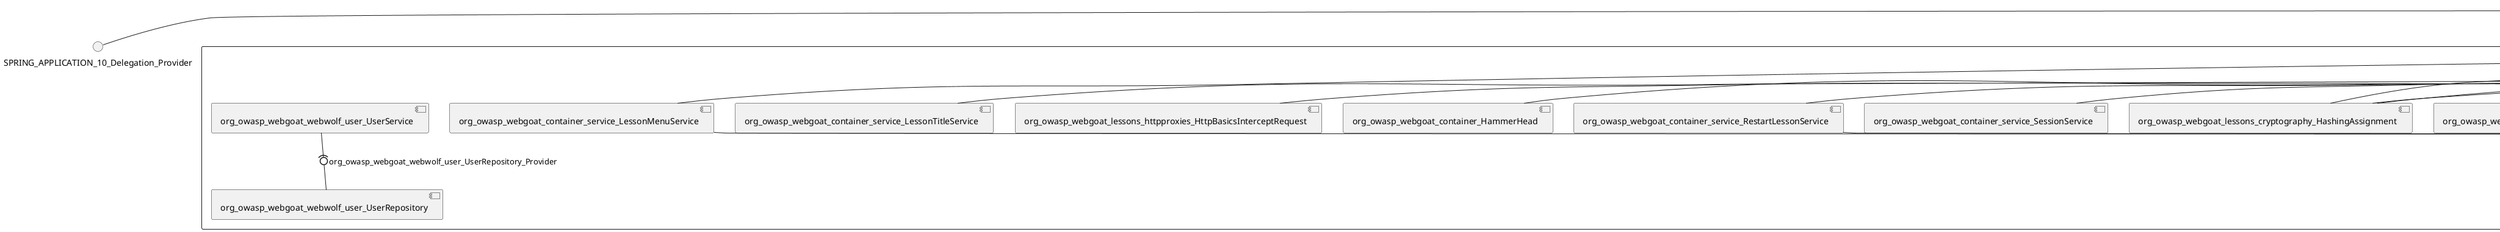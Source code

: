 @startuml
skinparam fixCircleLabelOverlapping true
skinparam componentStyle uml2
() SPRING_APPLICATION_10_Delegation_Provider
() SPRING_APPLICATION_11_Delegation_Provider
() SPRING_APPLICATION_12_Delegation_Provider
() SPRING_APPLICATION_13_Delegation_Provider
() SPRING_APPLICATION_14_Delegation_Provider
() SPRING_APPLICATION_15_Delegation_Provider
() SPRING_APPLICATION_16_Delegation_Provider
() SPRING_APPLICATION_2_Delegation_Provider
() SPRING_APPLICATION_3_Delegation_Provider
() SPRING_APPLICATION_4_Delegation_Provider
() SPRING_APPLICATION_5_Delegation_Provider
() SPRING_APPLICATION_6_Delegation_Provider
() SPRING_APPLICATION_7_Delegation_Provider
() SPRING_APPLICATION_8_Delegation_Provider
() SPRING_APPLICATION_9_Delegation_Provider
() SPRING_APPLICATION_BypassRestrictions_FieldRestrictions_POST_Delegation_Provider
() SPRING_APPLICATION_BypassRestrictions_frontendValidation_POST_Delegation_Provider
() SPRING_APPLICATION_ChromeDevTools_dummy_POST_Delegation_Provider
() SPRING_APPLICATION_ChromeDevTools_network_POST_Delegation_Provider
() SPRING_APPLICATION_CrossSiteScriptingStored_stored_xss_POST_Delegation_Provider
() SPRING_APPLICATION_CrossSiteScriptingStored_stored_xss_follow_up_POST_Delegation_Provider
() SPRING_APPLICATION_CrossSiteScripting_attack1_POST_Delegation_Provider
() SPRING_APPLICATION_CrossSiteScripting_attack3_POST_Delegation_Provider
() SPRING_APPLICATION_CrossSiteScripting_attack4_POST_Delegation_Provider
() SPRING_APPLICATION_CrossSiteScripting_attack5a_GET_Delegation_Provider
() SPRING_APPLICATION_CrossSiteScripting_attack6a_POST_Delegation_Provider
() SPRING_APPLICATION_CrossSiteScripting_dom_follow_up_POST_Delegation_Provider
() SPRING_APPLICATION_CrossSiteScripting_phone_home_xss_POST_Delegation_Provider
() SPRING_APPLICATION_CrossSiteScripting_quiz_GET_POST_Delegation_Provider
() SPRING_APPLICATION_Delegation_Provider
() SPRING_APPLICATION_GET_10_Delegation_Provider
() SPRING_APPLICATION_GET_11_Delegation_Provider
() SPRING_APPLICATION_GET_2_Delegation_Provider
() SPRING_APPLICATION_GET_3_Delegation_Provider
() SPRING_APPLICATION_GET_4_Delegation_Provider
() SPRING_APPLICATION_GET_5_Delegation_Provider
() SPRING_APPLICATION_GET_6_Delegation_Provider
() SPRING_APPLICATION_GET_7_Delegation_Provider
() SPRING_APPLICATION_GET_8_Delegation_Provider
() SPRING_APPLICATION_GET_9_Delegation_Provider
() SPRING_APPLICATION_GET_Delegation_Provider
() SPRING_APPLICATION_HtmlTampering_task_POST_Delegation_Provider
() SPRING_APPLICATION_HttpBasics_attack1_POST_Delegation_Provider
() SPRING_APPLICATION_HttpBasics_attack2_POST_Delegation_Provider
() SPRING_APPLICATION_IDOR_diff_attributes_POST_Delegation_Provider
() SPRING_APPLICATION_IDOR_login_POST_Delegation_Provider
() SPRING_APPLICATION_IDOR_profile_alt_path_POST_Delegation_Provider
() SPRING_APPLICATION_InsecureDeserialization_task_POST_Delegation_Provider
() SPRING_APPLICATION_InsecureLogin_Delegation_Provider
() SPRING_APPLICATION_JWT_decode_POST_Delegation_Provider
() SPRING_APPLICATION_JWT_jku_Delegation_Provider
() SPRING_APPLICATION_JWT_kid_Delegation_Provider
() SPRING_APPLICATION_JWT_quiz_GET_POST_Delegation_Provider
() SPRING_APPLICATION_JWT_refresh_Delegation_Provider
() SPRING_APPLICATION_JWT_secret_POST_Delegation_Provider
() SPRING_APPLICATION_JWT_votings_Delegation_Provider
() SPRING_APPLICATION_LogSpoofing_log_bleeding_POST_Delegation_Provider
() SPRING_APPLICATION_LogSpoofing_log_spoofing_POST_Delegation_Provider
() SPRING_APPLICATION_POST_10_Delegation_Provider
() SPRING_APPLICATION_POST_11_Delegation_Provider
() SPRING_APPLICATION_POST_12_Delegation_Provider
() SPRING_APPLICATION_POST_13_Delegation_Provider
() SPRING_APPLICATION_POST_14_Delegation_Provider
() SPRING_APPLICATION_POST_15_Delegation_Provider
() SPRING_APPLICATION_POST_16_Delegation_Provider
() SPRING_APPLICATION_POST_17_Delegation_Provider
() SPRING_APPLICATION_POST_18_Delegation_Provider
() SPRING_APPLICATION_POST_2_Delegation_Provider
() SPRING_APPLICATION_POST_3_Delegation_Provider
() SPRING_APPLICATION_POST_4_Delegation_Provider
() SPRING_APPLICATION_POST_5_Delegation_Provider
() SPRING_APPLICATION_POST_6_Delegation_Provider
() SPRING_APPLICATION_POST_7_Delegation_Provider
() SPRING_APPLICATION_POST_8_Delegation_Provider
() SPRING_APPLICATION_POST_9_Delegation_Provider
() SPRING_APPLICATION_POST_Delegation_Provider
() SPRING_APPLICATION_PUT_Delegation_Provider
() SPRING_APPLICATION_PasswordReset_ForgotPassword_create_password_reset_link_POST_Delegation_Provider
() SPRING_APPLICATION_PasswordReset_SecurityQuestions_POST_Delegation_Provider
() SPRING_APPLICATION_PasswordReset_reset_Delegation_Provider
() SPRING_APPLICATION_PasswordReset_simple_mail_reset_POST_Delegation_Provider
() SPRING_APPLICATION_PathTraversal_profile_picture_GET_Delegation_Provider
() SPRING_APPLICATION_PathTraversal_profile_picture_fix_GET_Delegation_Provider
() SPRING_APPLICATION_PathTraversal_profile_upload_POST_Delegation_Provider
() SPRING_APPLICATION_PathTraversal_profile_upload_fix_POST_Delegation_Provider
() SPRING_APPLICATION_PathTraversal_profile_upload_remove_user_input_POST_Delegation_Provider
() SPRING_APPLICATION_PathTraversal_random_POST_Delegation_Provider
() SPRING_APPLICATION_PathTraversal_random_picture_GET_Delegation_Provider
() SPRING_APPLICATION_PathTraversal_zip_slip_Delegation_Provider
() SPRING_APPLICATION_SSRF_task1_POST_Delegation_Provider
() SPRING_APPLICATION_SSRF_task2_POST_Delegation_Provider
() SPRING_APPLICATION_SecurePasswords_assignment_POST_Delegation_Provider
() SPRING_APPLICATION_SqlInjectionAdvanced_attack6a_POST_Delegation_Provider
() SPRING_APPLICATION_SqlInjectionAdvanced_attack6b_POST_Delegation_Provider
() SPRING_APPLICATION_SqlInjectionAdvanced_challenge_Login_POST_Delegation_Provider
() SPRING_APPLICATION_SqlInjectionAdvanced_challenge_PUT_Delegation_Provider
() SPRING_APPLICATION_SqlInjectionAdvanced_quiz_GET_POST_Delegation_Provider
() SPRING_APPLICATION_SqlInjectionMitigations_attack10a_POST_Delegation_Provider
() SPRING_APPLICATION_SqlInjectionMitigations_attack10b_POST_Delegation_Provider
() SPRING_APPLICATION_SqlInjectionMitigations_attack12a_POST_Delegation_Provider
() SPRING_APPLICATION_SqlInjectionMitigations_servers_GET_Delegation_Provider
() SPRING_APPLICATION_SqlInjection_assignment5a_POST_Delegation_Provider
() SPRING_APPLICATION_SqlInjection_assignment5b_POST_Delegation_Provider
() SPRING_APPLICATION_SqlInjection_attack10_POST_Delegation_Provider
() SPRING_APPLICATION_SqlInjection_attack2_POST_Delegation_Provider
() SPRING_APPLICATION_SqlInjection_attack3_POST_Delegation_Provider
() SPRING_APPLICATION_SqlInjection_attack4_POST_Delegation_Provider
() SPRING_APPLICATION_SqlInjection_attack5_POST_Delegation_Provider
() SPRING_APPLICATION_SqlInjection_attack8_POST_Delegation_Provider
() SPRING_APPLICATION_SqlInjection_attack9_POST_Delegation_Provider
() SPRING_APPLICATION_SqlOnlyInputValidationOnKeywords_attack_POST_Delegation_Provider
() SPRING_APPLICATION_SqlOnlyInputValidation_attack_POST_Delegation_Provider
() SPRING_APPLICATION_VulnerableComponents_attack1_POST_Delegation_Provider
() SPRING_APPLICATION_WebWolf_GET_Delegation_Provider
() SPRING_APPLICATION_WebWolf_landing_Delegation_Provider
() SPRING_APPLICATION_WebWolf_mail_Delegation_Provider
() SPRING_APPLICATION_challenge_1_POST_Delegation_Provider
() SPRING_APPLICATION_challenge_5_POST_Delegation_Provider
() SPRING_APPLICATION_challenge_7_Delegation_Provider
() SPRING_APPLICATION_challenge_8_Delegation_Provider
() SPRING_APPLICATION_challenge_logo_Delegation_Provider
() SPRING_APPLICATION_cia_quiz_GET_POST_Delegation_Provider
() SPRING_APPLICATION_clientSideFiltering_attack1_POST_Delegation_Provider
() SPRING_APPLICATION_clientSideFiltering_challenge_store_coupons_GET_Delegation_Provider
() SPRING_APPLICATION_clientSideFiltering_getItForFree_POST_Delegation_Provider
() SPRING_APPLICATION_clientSideFiltering_salaries_GET_Delegation_Provider
() SPRING_APPLICATION_crypto_encoding_basic_auth_POST_Delegation_Provider
() SPRING_APPLICATION_crypto_encoding_xor_POST_Delegation_Provider
() SPRING_APPLICATION_crypto_hashing_POST_Delegation_Provider
() SPRING_APPLICATION_crypto_secure_defaults_POST_Delegation_Provider
() SPRING_APPLICATION_crypto_signing_verify_POST_Delegation_Provider
() SPRING_APPLICATION_csrf_feedback_message_POST_Delegation_Provider
() SPRING_APPLICATION_csrf_review_POST_Delegation_Provider
() SPRING_APPLICATION_files_GET_Delegation_Provider
() SPRING_APPLICATION_fileupload_POST_Delegation_Provider
() SPRING_APPLICATION_jwt_Delegation_Provider
() SPRING_APPLICATION_landing_Delegation_Provider
() SPRING_APPLICATION_lesson_template_Delegation_Provider
() SPRING_APPLICATION_login_oauth_mvc_GET_Delegation_Provider
() SPRING_APPLICATION_mail_DELETE_GET_POST_Delegation_Provider
() SPRING_APPLICATION_register_mvc_POST_Delegation_Provider
() SPRING_APPLICATION_registration_GET_Delegation_Provider
() SPRING_APPLICATION_requests_GET_Delegation_Provider
() SPRING_APPLICATION_scoreboard_data_GET_Delegation_Provider
() SPRING_APPLICATION_server_directory_GET_Delegation_Provider
() SPRING_APPLICATION_service_debug_labels_mvc_Delegation_Provider
() SPRING_APPLICATION_service_lessonoverview_mvc_Delegation_Provider
() SPRING_APPLICATION_xxe_comments_GET_Delegation_Provider
rectangle System {
[org_owasp_webgoat_container_HammerHead] [[webgoat-webgoat.repository#_OyyCzlR-Ee-Zp5F8x6nBUA]]
[org_owasp_webgoat_container_WebWolfRedirect] [[webgoat-webgoat.repository#_OyyCzlR-Ee-Zp5F8x6nBUA]]
[org_owasp_webgoat_container_controller_StartLesson] [[webgoat-webgoat.repository#_OyyCzlR-Ee-Zp5F8x6nBUA]]
[org_owasp_webgoat_container_controller_Welcome] [[webgoat-webgoat.repository#_OyyCzlR-Ee-Zp5F8x6nBUA]]
[org_owasp_webgoat_container_i18n_PluginMessages_Provider] [[webgoat-webgoat.repository#_OyyCzlR-Ee-Zp5F8x6nBUA]]
[org_owasp_webgoat_container_report_ReportCardController] [[webgoat-webgoat.repository#_OyyCzlR-Ee-Zp5F8x6nBUA]]
[org_owasp_webgoat_container_service_EnvironmentService] [[webgoat-webgoat.repository#_OyyCzlR-Ee-Zp5F8x6nBUA]]
[org_owasp_webgoat_container_service_HintService] [[webgoat-webgoat.repository#_OyyCzlR-Ee-Zp5F8x6nBUA]]
[org_owasp_webgoat_container_service_LabelDebugService] [[webgoat-webgoat.repository#_OyyCzlR-Ee-Zp5F8x6nBUA]]
[org_owasp_webgoat_container_service_LabelService] [[webgoat-webgoat.repository#_OyyCzlR-Ee-Zp5F8x6nBUA]]
[org_owasp_webgoat_container_service_LessonInfoService] [[webgoat-webgoat.repository#_OyyCzlR-Ee-Zp5F8x6nBUA]]
[org_owasp_webgoat_container_service_LessonMenuService] [[webgoat-webgoat.repository#_OyyCzlR-Ee-Zp5F8x6nBUA]]
[org_owasp_webgoat_container_service_LessonProgressService] [[webgoat-webgoat.repository#_OyyCzlR-Ee-Zp5F8x6nBUA]]
[org_owasp_webgoat_container_service_LessonTitleService] [[webgoat-webgoat.repository#_OyyCzlR-Ee-Zp5F8x6nBUA]]
[org_owasp_webgoat_container_service_RestartLessonService] [[webgoat-webgoat.repository#_OyyCzlR-Ee-Zp5F8x6nBUA]]
[org_owasp_webgoat_container_service_SessionService] [[webgoat-webgoat.repository#_OyyCzlR-Ee-Zp5F8x6nBUA]]
[org_owasp_webgoat_container_session_UserSessionData_Provider] [[webgoat-webgoat.repository#_OyyCzlR-Ee-Zp5F8x6nBUA]]
[org_owasp_webgoat_container_session_WebSession_Provider] [[webgoat-webgoat.repository#_OyyCzlR-Ee-Zp5F8x6nBUA]]
[org_owasp_webgoat_container_users_RegistrationController] [[webgoat-webgoat.repository#_OyyCzlR-Ee-Zp5F8x6nBUA]]
[org_owasp_webgoat_container_users_Scoreboard] [[webgoat-webgoat.repository#_OyyCzlR-Ee-Zp5F8x6nBUA]]
[org_owasp_webgoat_container_users_UserProgressRepository] [[webgoat-webgoat.repository#_OyyCzlR-Ee-Zp5F8x6nBUA]]
[org_owasp_webgoat_container_users_UserRepository] [[webgoat-webgoat.repository#_OyyCzlR-Ee-Zp5F8x6nBUA]]
[org_owasp_webgoat_container_users_UserService] [[webgoat-webgoat.repository#_OyyCzlR-Ee-Zp5F8x6nBUA]]
[org_owasp_webgoat_lessons_authbypass_VerifyAccount] [[webgoat-webgoat.repository#_OyyCzlR-Ee-Zp5F8x6nBUA]]
[org_owasp_webgoat_lessons_bypassrestrictions_BypassRestrictionsFieldRestrictions] [[webgoat-webgoat.repository#_OyyCzlR-Ee-Zp5F8x6nBUA]]
[org_owasp_webgoat_lessons_bypassrestrictions_BypassRestrictionsFrontendValidation] [[webgoat-webgoat.repository#_OyyCzlR-Ee-Zp5F8x6nBUA]]
[org_owasp_webgoat_lessons_challenges_FlagController] [[webgoat-webgoat.repository#_OyyCzlR-Ee-Zp5F8x6nBUA]]
[org_owasp_webgoat_lessons_challenges_challenge1_Assignment1] [[webgoat-webgoat.repository#_OyyCzlR-Ee-Zp5F8x6nBUA]]
[org_owasp_webgoat_lessons_challenges_challenge1_ImageServlet] [[webgoat-webgoat.repository#_OyyCzlR-Ee-Zp5F8x6nBUA]]
[org_owasp_webgoat_lessons_challenges_challenge5_Assignment5] [[webgoat-webgoat.repository#_OyyCzlR-Ee-Zp5F8x6nBUA]]
[org_owasp_webgoat_lessons_challenges_challenge7_Assignment7] [[webgoat-webgoat.repository#_OyyCzlR-Ee-Zp5F8x6nBUA]]
[org_owasp_webgoat_lessons_challenges_challenge8_Assignment8] [[webgoat-webgoat.repository#_OyyCzlR-Ee-Zp5F8x6nBUA]]
[org_owasp_webgoat_lessons_chromedevtools_NetworkDummy] [[webgoat-webgoat.repository#_OyyCzlR-Ee-Zp5F8x6nBUA]]
[org_owasp_webgoat_lessons_chromedevtools_NetworkLesson] [[webgoat-webgoat.repository#_OyyCzlR-Ee-Zp5F8x6nBUA]]
[org_owasp_webgoat_lessons_cia_CIAQuiz] [[webgoat-webgoat.repository#_OyyCzlR-Ee-Zp5F8x6nBUA]]
[org_owasp_webgoat_lessons_clientsidefiltering_ClientSideFilteringAssignment] [[webgoat-webgoat.repository#_OyyCzlR-Ee-Zp5F8x6nBUA]]
[org_owasp_webgoat_lessons_clientsidefiltering_ClientSideFilteringFreeAssignment] [[webgoat-webgoat.repository#_OyyCzlR-Ee-Zp5F8x6nBUA]]
[org_owasp_webgoat_lessons_clientsidefiltering_Salaries] [[webgoat-webgoat.repository#_OyyCzlR-Ee-Zp5F8x6nBUA]]
[org_owasp_webgoat_lessons_clientsidefiltering_ShopEndpoint] [[webgoat-webgoat.repository#_OyyCzlR-Ee-Zp5F8x6nBUA]]
[org_owasp_webgoat_lessons_cryptography_EncodingAssignment] [[webgoat-webgoat.repository#_OyyCzlR-Ee-Zp5F8x6nBUA]]
[org_owasp_webgoat_lessons_cryptography_HashingAssignment] [[webgoat-webgoat.repository#_OyyCzlR-Ee-Zp5F8x6nBUA]]
[org_owasp_webgoat_lessons_cryptography_SecureDefaultsAssignment] [[webgoat-webgoat.repository#_OyyCzlR-Ee-Zp5F8x6nBUA]]
[org_owasp_webgoat_lessons_cryptography_SigningAssignment] [[webgoat-webgoat.repository#_OyyCzlR-Ee-Zp5F8x6nBUA]]
[org_owasp_webgoat_lessons_cryptography_XOREncodingAssignment] [[webgoat-webgoat.repository#_OyyCzlR-Ee-Zp5F8x6nBUA]]
[org_owasp_webgoat_lessons_csrf_CSRFConfirmFlag1] [[webgoat-webgoat.repository#_OyyCzlR-Ee-Zp5F8x6nBUA]]
[org_owasp_webgoat_lessons_csrf_CSRFFeedback] [[webgoat-webgoat.repository#_OyyCzlR-Ee-Zp5F8x6nBUA]]
[org_owasp_webgoat_lessons_csrf_CSRFGetFlag] [[webgoat-webgoat.repository#_OyyCzlR-Ee-Zp5F8x6nBUA]]
[org_owasp_webgoat_lessons_csrf_CSRFLogin] [[webgoat-webgoat.repository#_OyyCzlR-Ee-Zp5F8x6nBUA]]
[org_owasp_webgoat_lessons_csrf_ForgedReviews] [[webgoat-webgoat.repository#_OyyCzlR-Ee-Zp5F8x6nBUA]]
[org_owasp_webgoat_lessons_csrf_ObjectMapper_Provider] [[webgoat-webgoat.repository#_OyyCzlR-Ee-Zp5F8x6nBUA]]
[org_owasp_webgoat_lessons_deserialization_InsecureDeserializationTask] [[webgoat-webgoat.repository#_OyyCzlR-Ee-Zp5F8x6nBUA]]
[org_owasp_webgoat_lessons_hijacksession_HijackSessionAssignment] [[webgoat-webgoat.repository#_OyyCzlR-Ee-Zp5F8x6nBUA]]
[org_owasp_webgoat_lessons_hijacksession_cas_HijackSessionAuthenticationProvider] [[webgoat-webgoat.repository#_OyyCzlR-Ee-Zp5F8x6nBUA]]
[org_owasp_webgoat_lessons_htmltampering_HtmlTamperingTask] [[webgoat-webgoat.repository#_OyyCzlR-Ee-Zp5F8x6nBUA]]
[org_owasp_webgoat_lessons_httpbasics_HttpBasicsLesson] [[webgoat-webgoat.repository#_OyyCzlR-Ee-Zp5F8x6nBUA]]
[org_owasp_webgoat_lessons_httpbasics_HttpBasicsQuiz] [[webgoat-webgoat.repository#_OyyCzlR-Ee-Zp5F8x6nBUA]]
[org_owasp_webgoat_lessons_httpproxies_HttpBasicsInterceptRequest] [[webgoat-webgoat.repository#_OyyCzlR-Ee-Zp5F8x6nBUA]]
[org_owasp_webgoat_lessons_idor_IDORDiffAttributes] [[webgoat-webgoat.repository#_OyyCzlR-Ee-Zp5F8x6nBUA]]
[org_owasp_webgoat_lessons_idor_IDOREditOtherProfile] [[webgoat-webgoat.repository#_OyyCzlR-Ee-Zp5F8x6nBUA]]
[org_owasp_webgoat_lessons_idor_IDORLogin] [[webgoat-webgoat.repository#_OyyCzlR-Ee-Zp5F8x6nBUA]]
[org_owasp_webgoat_lessons_idor_IDORViewOtherProfile] [[webgoat-webgoat.repository#_OyyCzlR-Ee-Zp5F8x6nBUA]]
[org_owasp_webgoat_lessons_idor_IDORViewOwnProfile] [[webgoat-webgoat.repository#_OyyCzlR-Ee-Zp5F8x6nBUA]]
[org_owasp_webgoat_lessons_idor_IDORViewOwnProfileAltUrl] [[webgoat-webgoat.repository#_OyyCzlR-Ee-Zp5F8x6nBUA]]
[org_owasp_webgoat_lessons_insecurelogin_InsecureLoginTask] [[webgoat-webgoat.repository#_OyyCzlR-Ee-Zp5F8x6nBUA]]
[org_owasp_webgoat_lessons_jwt_JWTDecodeEndpoint] [[webgoat-webgoat.repository#_OyyCzlR-Ee-Zp5F8x6nBUA]]
[org_owasp_webgoat_lessons_jwt_JWTQuiz] [[webgoat-webgoat.repository#_OyyCzlR-Ee-Zp5F8x6nBUA]]
[org_owasp_webgoat_lessons_jwt_JWTRefreshEndpoint] [[webgoat-webgoat.repository#_OyyCzlR-Ee-Zp5F8x6nBUA]]
[org_owasp_webgoat_lessons_jwt_JWTSecretKeyEndpoint] [[webgoat-webgoat.repository#_OyyCzlR-Ee-Zp5F8x6nBUA]]
[org_owasp_webgoat_lessons_jwt_JWTVotesEndpoint] [[webgoat-webgoat.repository#_OyyCzlR-Ee-Zp5F8x6nBUA]]
[org_owasp_webgoat_lessons_jwt_claimmisuse_JWTHeaderJKUEndpoint] [[webgoat-webgoat.repository#_OyyCzlR-Ee-Zp5F8x6nBUA]]
[org_owasp_webgoat_lessons_jwt_claimmisuse_JWTHeaderKIDEndpoint] [[webgoat-webgoat.repository#_OyyCzlR-Ee-Zp5F8x6nBUA]]
[org_owasp_webgoat_lessons_lessontemplate_SampleAttack] [[webgoat-webgoat.repository#_OyyCzlR-Ee-Zp5F8x6nBUA]]
[org_owasp_webgoat_lessons_logging_LogBleedingTask] [[webgoat-webgoat.repository#_OyyCzlR-Ee-Zp5F8x6nBUA]]
[org_owasp_webgoat_lessons_logging_LogSpoofingTask] [[webgoat-webgoat.repository#_OyyCzlR-Ee-Zp5F8x6nBUA]]
[org_owasp_webgoat_lessons_missingac_MissingFunctionACHiddenMenus] [[webgoat-webgoat.repository#_OyyCzlR-Ee-Zp5F8x6nBUA]]
[org_owasp_webgoat_lessons_missingac_MissingFunctionACUsers] [[webgoat-webgoat.repository#_OyyCzlR-Ee-Zp5F8x6nBUA]]
[org_owasp_webgoat_lessons_missingac_MissingFunctionACYourHash] [[webgoat-webgoat.repository#_OyyCzlR-Ee-Zp5F8x6nBUA]]
[org_owasp_webgoat_lessons_missingac_MissingFunctionACYourHashAdmin] [[webgoat-webgoat.repository#_OyyCzlR-Ee-Zp5F8x6nBUA]]
[org_owasp_webgoat_lessons_passwordreset_QuestionsAssignment] [[webgoat-webgoat.repository#_OyyCzlR-Ee-Zp5F8x6nBUA]]
[org_owasp_webgoat_lessons_passwordreset_ResetLinkAssignment] [[webgoat-webgoat.repository#_OyyCzlR-Ee-Zp5F8x6nBUA]]
[org_owasp_webgoat_lessons_passwordreset_ResetLinkAssignmentForgotPassword] [[webgoat-webgoat.repository#_OyyCzlR-Ee-Zp5F8x6nBUA]]
[org_owasp_webgoat_lessons_passwordreset_SecurityQuestionAssignment] [[webgoat-webgoat.repository#_OyyCzlR-Ee-Zp5F8x6nBUA]]
[org_owasp_webgoat_lessons_passwordreset_SimpleMailAssignment] [[webgoat-webgoat.repository#_OyyCzlR-Ee-Zp5F8x6nBUA]]
[org_owasp_webgoat_lessons_passwordreset_TriedQuestions] [[webgoat-webgoat.repository#_OyyCzlR-Ee-Zp5F8x6nBUA]]
[org_owasp_webgoat_lessons_pathtraversal_ProfileUpload] [[webgoat-webgoat.repository#_OyyCzlR-Ee-Zp5F8x6nBUA]]
[org_owasp_webgoat_lessons_pathtraversal_ProfileUploadFix] [[webgoat-webgoat.repository#_OyyCzlR-Ee-Zp5F8x6nBUA]]
[org_owasp_webgoat_lessons_pathtraversal_ProfileUploadRemoveUserInput] [[webgoat-webgoat.repository#_OyyCzlR-Ee-Zp5F8x6nBUA]]
[org_owasp_webgoat_lessons_pathtraversal_ProfileUploadRetrieval] [[webgoat-webgoat.repository#_OyyCzlR-Ee-Zp5F8x6nBUA]]
[org_owasp_webgoat_lessons_pathtraversal_ProfileZipSlip] [[webgoat-webgoat.repository#_OyyCzlR-Ee-Zp5F8x6nBUA]]
[org_owasp_webgoat_lessons_securepasswords_SecurePasswordsAssignment] [[webgoat-webgoat.repository#_OyyCzlR-Ee-Zp5F8x6nBUA]]
[org_owasp_webgoat_lessons_spoofcookie_SpoofCookieAssignment] [[webgoat-webgoat.repository#_OyyCzlR-Ee-Zp5F8x6nBUA]]
[org_owasp_webgoat_lessons_sqlinjection_advanced_SqlInjectionChallenge] [[webgoat-webgoat.repository#_OyyCzlR-Ee-Zp5F8x6nBUA]]
[org_owasp_webgoat_lessons_sqlinjection_advanced_SqlInjectionChallengeLogin] [[webgoat-webgoat.repository#_OyyCzlR-Ee-Zp5F8x6nBUA]]
[org_owasp_webgoat_lessons_sqlinjection_advanced_SqlInjectionLesson6a] [[webgoat-webgoat.repository#_OyyCzlR-Ee-Zp5F8x6nBUA]]
[org_owasp_webgoat_lessons_sqlinjection_advanced_SqlInjectionLesson6b] [[webgoat-webgoat.repository#_OyyCzlR-Ee-Zp5F8x6nBUA]]
[org_owasp_webgoat_lessons_sqlinjection_advanced_SqlInjectionQuiz] [[webgoat-webgoat.repository#_OyyCzlR-Ee-Zp5F8x6nBUA]]
[org_owasp_webgoat_lessons_sqlinjection_introduction_SqlInjectionLesson10] [[webgoat-webgoat.repository#_OyyCzlR-Ee-Zp5F8x6nBUA]]
[org_owasp_webgoat_lessons_sqlinjection_introduction_SqlInjectionLesson2] [[webgoat-webgoat.repository#_OyyCzlR-Ee-Zp5F8x6nBUA]]
[org_owasp_webgoat_lessons_sqlinjection_introduction_SqlInjectionLesson3] [[webgoat-webgoat.repository#_OyyCzlR-Ee-Zp5F8x6nBUA]]
[org_owasp_webgoat_lessons_sqlinjection_introduction_SqlInjectionLesson4] [[webgoat-webgoat.repository#_OyyCzlR-Ee-Zp5F8x6nBUA]]
[org_owasp_webgoat_lessons_sqlinjection_introduction_SqlInjectionLesson5] [[webgoat-webgoat.repository#_OyyCzlR-Ee-Zp5F8x6nBUA]]
[org_owasp_webgoat_lessons_sqlinjection_introduction_SqlInjectionLesson5a] [[webgoat-webgoat.repository#_OyyCzlR-Ee-Zp5F8x6nBUA]]
[org_owasp_webgoat_lessons_sqlinjection_introduction_SqlInjectionLesson5b] [[webgoat-webgoat.repository#_OyyCzlR-Ee-Zp5F8x6nBUA]]
[org_owasp_webgoat_lessons_sqlinjection_introduction_SqlInjectionLesson8] [[webgoat-webgoat.repository#_OyyCzlR-Ee-Zp5F8x6nBUA]]
[org_owasp_webgoat_lessons_sqlinjection_introduction_SqlInjectionLesson9] [[webgoat-webgoat.repository#_OyyCzlR-Ee-Zp5F8x6nBUA]]
[org_owasp_webgoat_lessons_sqlinjection_mitigation_Servers] [[webgoat-webgoat.repository#_OyyCzlR-Ee-Zp5F8x6nBUA]]
[org_owasp_webgoat_lessons_sqlinjection_mitigation_SqlInjectionLesson10a] [[webgoat-webgoat.repository#_OyyCzlR-Ee-Zp5F8x6nBUA]]
[org_owasp_webgoat_lessons_sqlinjection_mitigation_SqlInjectionLesson10b] [[webgoat-webgoat.repository#_OyyCzlR-Ee-Zp5F8x6nBUA]]
[org_owasp_webgoat_lessons_sqlinjection_mitigation_SqlInjectionLesson13] [[webgoat-webgoat.repository#_OyyCzlR-Ee-Zp5F8x6nBUA]]
[org_owasp_webgoat_lessons_sqlinjection_mitigation_SqlOnlyInputValidation] [[webgoat-webgoat.repository#_OyyCzlR-Ee-Zp5F8x6nBUA]]
[org_owasp_webgoat_lessons_sqlinjection_mitigation_SqlOnlyInputValidationOnKeywords] [[webgoat-webgoat.repository#_OyyCzlR-Ee-Zp5F8x6nBUA]]
[org_owasp_webgoat_lessons_ssrf_SSRFTask1] [[webgoat-webgoat.repository#_OyyCzlR-Ee-Zp5F8x6nBUA]]
[org_owasp_webgoat_lessons_ssrf_SSRFTask2] [[webgoat-webgoat.repository#_OyyCzlR-Ee-Zp5F8x6nBUA]]
[org_owasp_webgoat_lessons_vulnerablecomponents_VulnerableComponentsLesson] [[webgoat-webgoat.repository#_OyyCzlR-Ee-Zp5F8x6nBUA]]
[org_owasp_webgoat_lessons_webwolfintroduction_LandingAssignment] [[webgoat-webgoat.repository#_OyyCzlR-Ee-Zp5F8x6nBUA]]
[org_owasp_webgoat_lessons_webwolfintroduction_MailAssignment] [[webgoat-webgoat.repository#_OyyCzlR-Ee-Zp5F8x6nBUA]]
[org_owasp_webgoat_lessons_xss_CrossSiteScriptingLesson1] [[webgoat-webgoat.repository#_OyyCzlR-Ee-Zp5F8x6nBUA]]
[org_owasp_webgoat_lessons_xss_CrossSiteScriptingLesson3] [[webgoat-webgoat.repository#_OyyCzlR-Ee-Zp5F8x6nBUA]]
[org_owasp_webgoat_lessons_xss_CrossSiteScriptingLesson4] [[webgoat-webgoat.repository#_OyyCzlR-Ee-Zp5F8x6nBUA]]
[org_owasp_webgoat_lessons_xss_CrossSiteScriptingLesson5a] [[webgoat-webgoat.repository#_OyyCzlR-Ee-Zp5F8x6nBUA]]
[org_owasp_webgoat_lessons_xss_CrossSiteScriptingLesson6a] [[webgoat-webgoat.repository#_OyyCzlR-Ee-Zp5F8x6nBUA]]
[org_owasp_webgoat_lessons_xss_CrossSiteScriptingQuiz] [[webgoat-webgoat.repository#_OyyCzlR-Ee-Zp5F8x6nBUA]]
[org_owasp_webgoat_lessons_xss_DOMCrossSiteScripting] [[webgoat-webgoat.repository#_OyyCzlR-Ee-Zp5F8x6nBUA]]
[org_owasp_webgoat_lessons_xss_DOMCrossSiteScriptingVerifier] [[webgoat-webgoat.repository#_OyyCzlR-Ee-Zp5F8x6nBUA]]
[org_owasp_webgoat_lessons_xss_stored_StoredCrossSiteScriptingVerifier] [[webgoat-webgoat.repository#_OyyCzlR-Ee-Zp5F8x6nBUA]]
[org_owasp_webgoat_lessons_xss_stored_StoredXssComments] [[webgoat-webgoat.repository#_OyyCzlR-Ee-Zp5F8x6nBUA]]
[org_owasp_webgoat_lessons_xxe_BlindSendFileAssignment] [[webgoat-webgoat.repository#_OyyCzlR-Ee-Zp5F8x6nBUA]]
[org_owasp_webgoat_lessons_xxe_CommentsCache] [[webgoat-webgoat.repository#_OyyCzlR-Ee-Zp5F8x6nBUA]]
[org_owasp_webgoat_lessons_xxe_CommentsEndpoint] [[webgoat-webgoat.repository#_OyyCzlR-Ee-Zp5F8x6nBUA]]
[org_owasp_webgoat_lessons_xxe_ContentTypeAssignment] [[webgoat-webgoat.repository#_OyyCzlR-Ee-Zp5F8x6nBUA]]
[org_owasp_webgoat_lessons_xxe_SimpleXXE] [[webgoat-webgoat.repository#_OyyCzlR-Ee-Zp5F8x6nBUA]]
[org_owasp_webgoat_webwolf_FileServer] [[webgoat-webgoat.repository#_OyyCzlR-Ee-Zp5F8x6nBUA]]
[org_owasp_webgoat_webwolf_jwt_JWTController] [[webgoat-webgoat.repository#_OyyCzlR-Ee-Zp5F8x6nBUA]]
[org_owasp_webgoat_webwolf_mailbox_MailboxController] [[webgoat-webgoat.repository#_OyyCzlR-Ee-Zp5F8x6nBUA]]
[org_owasp_webgoat_webwolf_mailbox_MailboxRepository] [[webgoat-webgoat.repository#_OyyCzlR-Ee-Zp5F8x6nBUA]]
[org_owasp_webgoat_webwolf_requests_LandingPage] [[webgoat-webgoat.repository#_OyyCzlR-Ee-Zp5F8x6nBUA]]
[org_owasp_webgoat_webwolf_requests_Requests] [[webgoat-webgoat.repository#_OyyCzlR-Ee-Zp5F8x6nBUA]]
[org_owasp_webgoat_webwolf_user_UserRepository] [[webgoat-webgoat.repository#_OyyCzlR-Ee-Zp5F8x6nBUA]]
[org_owasp_webgoat_webwolf_user_UserService] [[webgoat-webgoat.repository#_OyyCzlR-Ee-Zp5F8x6nBUA]]
port SPRING_APPLICATION_10_Provider
SPRING_APPLICATION_10_Delegation_Provider - SPRING_APPLICATION_10_Provider
SPRING_APPLICATION_10_Provider - [org_owasp_webgoat_container_controller_StartLesson]
port SPRING_APPLICATION_11_Provider
SPRING_APPLICATION_11_Delegation_Provider - SPRING_APPLICATION_11_Provider
SPRING_APPLICATION_11_Provider - [org_owasp_webgoat_container_service_LessonMenuService]
port SPRING_APPLICATION_12_Provider
SPRING_APPLICATION_12_Delegation_Provider - SPRING_APPLICATION_12_Provider
SPRING_APPLICATION_12_Provider - [org_owasp_webgoat_lessons_xxe_SimpleXXE]
port SPRING_APPLICATION_13_Provider
SPRING_APPLICATION_13_Delegation_Provider - SPRING_APPLICATION_13_Provider
SPRING_APPLICATION_13_Provider - [org_owasp_webgoat_lessons_cryptography_HashingAssignment]
port SPRING_APPLICATION_14_Provider
SPRING_APPLICATION_14_Delegation_Provider - SPRING_APPLICATION_14_Provider
SPRING_APPLICATION_14_Provider - [org_owasp_webgoat_container_service_LessonTitleService]
port SPRING_APPLICATION_15_Provider
SPRING_APPLICATION_15_Delegation_Provider - SPRING_APPLICATION_15_Provider
SPRING_APPLICATION_15_Provider - [org_owasp_webgoat_lessons_jwt_JWTSecretKeyEndpoint]
port SPRING_APPLICATION_16_Provider
SPRING_APPLICATION_16_Delegation_Provider - SPRING_APPLICATION_16_Provider
SPRING_APPLICATION_16_Provider - [org_owasp_webgoat_lessons_httpproxies_HttpBasicsInterceptRequest]
port SPRING_APPLICATION_2_Provider
SPRING_APPLICATION_2_Delegation_Provider - SPRING_APPLICATION_2_Provider
SPRING_APPLICATION_2_Provider - [org_owasp_webgoat_container_service_LabelDebugService]
port SPRING_APPLICATION_3_Provider
SPRING_APPLICATION_3_Delegation_Provider - SPRING_APPLICATION_3_Provider
SPRING_APPLICATION_3_Provider - [org_owasp_webgoat_container_HammerHead]
port SPRING_APPLICATION_4_Provider
SPRING_APPLICATION_4_Delegation_Provider - SPRING_APPLICATION_4_Provider
SPRING_APPLICATION_4_Provider - [org_owasp_webgoat_container_service_RestartLessonService]
port SPRING_APPLICATION_5_Provider
SPRING_APPLICATION_5_Delegation_Provider - SPRING_APPLICATION_5_Provider
SPRING_APPLICATION_5_Provider - [org_owasp_webgoat_lessons_cryptography_SigningAssignment]
port SPRING_APPLICATION_6_Provider
SPRING_APPLICATION_6_Delegation_Provider - SPRING_APPLICATION_6_Provider
SPRING_APPLICATION_6_Provider - [org_owasp_webgoat_webwolf_FileServer]
port SPRING_APPLICATION_7_Provider
SPRING_APPLICATION_7_Delegation_Provider - SPRING_APPLICATION_7_Provider
SPRING_APPLICATION_7_Provider - [org_owasp_webgoat_container_service_SessionService]
port SPRING_APPLICATION_8_Provider
SPRING_APPLICATION_8_Delegation_Provider - SPRING_APPLICATION_8_Provider
SPRING_APPLICATION_8_Provider - [org_owasp_webgoat_lessons_cryptography_HashingAssignment]
port SPRING_APPLICATION_9_Provider
SPRING_APPLICATION_9_Delegation_Provider - SPRING_APPLICATION_9_Provider
SPRING_APPLICATION_9_Provider - [org_owasp_webgoat_container_service_LessonInfoService]
port SPRING_APPLICATION_BypassRestrictions_FieldRestrictions_POST_Provider
SPRING_APPLICATION_BypassRestrictions_FieldRestrictions_POST_Delegation_Provider - SPRING_APPLICATION_BypassRestrictions_FieldRestrictions_POST_Provider
SPRING_APPLICATION_BypassRestrictions_FieldRestrictions_POST_Provider - [org_owasp_webgoat_lessons_bypassrestrictions_BypassRestrictionsFieldRestrictions]
port SPRING_APPLICATION_BypassRestrictions_frontendValidation_POST_Provider
SPRING_APPLICATION_BypassRestrictions_frontendValidation_POST_Delegation_Provider - SPRING_APPLICATION_BypassRestrictions_frontendValidation_POST_Provider
SPRING_APPLICATION_BypassRestrictions_frontendValidation_POST_Provider - [org_owasp_webgoat_lessons_bypassrestrictions_BypassRestrictionsFrontendValidation]
port SPRING_APPLICATION_ChromeDevTools_dummy_POST_Provider
SPRING_APPLICATION_ChromeDevTools_dummy_POST_Delegation_Provider - SPRING_APPLICATION_ChromeDevTools_dummy_POST_Provider
SPRING_APPLICATION_ChromeDevTools_dummy_POST_Provider - [org_owasp_webgoat_lessons_chromedevtools_NetworkDummy]
port SPRING_APPLICATION_ChromeDevTools_network_POST_Provider
SPRING_APPLICATION_ChromeDevTools_network_POST_Delegation_Provider - SPRING_APPLICATION_ChromeDevTools_network_POST_Provider
SPRING_APPLICATION_ChromeDevTools_network_POST_Provider - [org_owasp_webgoat_lessons_chromedevtools_NetworkLesson]
port SPRING_APPLICATION_CrossSiteScriptingStored_stored_xss_POST_Provider
SPRING_APPLICATION_CrossSiteScriptingStored_stored_xss_POST_Delegation_Provider - SPRING_APPLICATION_CrossSiteScriptingStored_stored_xss_POST_Provider
SPRING_APPLICATION_CrossSiteScriptingStored_stored_xss_POST_Provider - [org_owasp_webgoat_lessons_xss_stored_StoredXssComments]
port SPRING_APPLICATION_CrossSiteScriptingStored_stored_xss_follow_up_POST_Provider
SPRING_APPLICATION_CrossSiteScriptingStored_stored_xss_follow_up_POST_Delegation_Provider - SPRING_APPLICATION_CrossSiteScriptingStored_stored_xss_follow_up_POST_Provider
SPRING_APPLICATION_CrossSiteScriptingStored_stored_xss_follow_up_POST_Provider - [org_owasp_webgoat_lessons_xss_stored_StoredCrossSiteScriptingVerifier]
port SPRING_APPLICATION_CrossSiteScripting_attack1_POST_Provider
SPRING_APPLICATION_CrossSiteScripting_attack1_POST_Delegation_Provider - SPRING_APPLICATION_CrossSiteScripting_attack1_POST_Provider
SPRING_APPLICATION_CrossSiteScripting_attack1_POST_Provider - [org_owasp_webgoat_lessons_xss_CrossSiteScriptingLesson1]
port SPRING_APPLICATION_CrossSiteScripting_attack3_POST_Provider
SPRING_APPLICATION_CrossSiteScripting_attack3_POST_Delegation_Provider - SPRING_APPLICATION_CrossSiteScripting_attack3_POST_Provider
SPRING_APPLICATION_CrossSiteScripting_attack3_POST_Provider - [org_owasp_webgoat_lessons_xss_CrossSiteScriptingLesson3]
port SPRING_APPLICATION_CrossSiteScripting_attack4_POST_Provider
SPRING_APPLICATION_CrossSiteScripting_attack4_POST_Delegation_Provider - SPRING_APPLICATION_CrossSiteScripting_attack4_POST_Provider
SPRING_APPLICATION_CrossSiteScripting_attack4_POST_Provider - [org_owasp_webgoat_lessons_xss_CrossSiteScriptingLesson4]
port SPRING_APPLICATION_CrossSiteScripting_attack5a_GET_Provider
SPRING_APPLICATION_CrossSiteScripting_attack5a_GET_Delegation_Provider - SPRING_APPLICATION_CrossSiteScripting_attack5a_GET_Provider
SPRING_APPLICATION_CrossSiteScripting_attack5a_GET_Provider - [org_owasp_webgoat_lessons_xss_CrossSiteScriptingLesson5a]
port SPRING_APPLICATION_CrossSiteScripting_attack6a_POST_Provider
SPRING_APPLICATION_CrossSiteScripting_attack6a_POST_Delegation_Provider - SPRING_APPLICATION_CrossSiteScripting_attack6a_POST_Provider
SPRING_APPLICATION_CrossSiteScripting_attack6a_POST_Provider - [org_owasp_webgoat_lessons_xss_CrossSiteScriptingLesson6a]
port SPRING_APPLICATION_CrossSiteScripting_dom_follow_up_POST_Provider
SPRING_APPLICATION_CrossSiteScripting_dom_follow_up_POST_Delegation_Provider - SPRING_APPLICATION_CrossSiteScripting_dom_follow_up_POST_Provider
SPRING_APPLICATION_CrossSiteScripting_dom_follow_up_POST_Provider - [org_owasp_webgoat_lessons_xss_DOMCrossSiteScriptingVerifier]
port SPRING_APPLICATION_CrossSiteScripting_phone_home_xss_POST_Provider
SPRING_APPLICATION_CrossSiteScripting_phone_home_xss_POST_Delegation_Provider - SPRING_APPLICATION_CrossSiteScripting_phone_home_xss_POST_Provider
SPRING_APPLICATION_CrossSiteScripting_phone_home_xss_POST_Provider - [org_owasp_webgoat_lessons_xss_DOMCrossSiteScripting]
port SPRING_APPLICATION_CrossSiteScripting_quiz_GET_POST_Provider
SPRING_APPLICATION_CrossSiteScripting_quiz_GET_POST_Delegation_Provider - SPRING_APPLICATION_CrossSiteScripting_quiz_GET_POST_Provider
SPRING_APPLICATION_CrossSiteScripting_quiz_GET_POST_Provider - [org_owasp_webgoat_lessons_xss_CrossSiteScriptingQuiz]
port SPRING_APPLICATION_Provider
SPRING_APPLICATION_Delegation_Provider - SPRING_APPLICATION_Provider
SPRING_APPLICATION_Provider - [org_owasp_webgoat_container_controller_StartLesson]
port SPRING_APPLICATION_GET_10_Provider
SPRING_APPLICATION_GET_10_Delegation_Provider - SPRING_APPLICATION_GET_10_Provider
SPRING_APPLICATION_GET_10_Provider - [org_owasp_webgoat_lessons_idor_IDORViewOtherProfile]
port SPRING_APPLICATION_GET_11_Provider
SPRING_APPLICATION_GET_11_Delegation_Provider - SPRING_APPLICATION_GET_11_Provider
SPRING_APPLICATION_GET_11_Provider - [org_owasp_webgoat_container_report_ReportCardController]
port SPRING_APPLICATION_GET_2_Provider
SPRING_APPLICATION_GET_2_Delegation_Provider - SPRING_APPLICATION_GET_2_Provider
SPRING_APPLICATION_GET_2_Provider - [org_owasp_webgoat_lessons_missingac_MissingFunctionACUsers]
port SPRING_APPLICATION_GET_3_Provider
SPRING_APPLICATION_GET_3_Delegation_Provider - SPRING_APPLICATION_GET_3_Provider
SPRING_APPLICATION_GET_3_Provider - [org_owasp_webgoat_lessons_spoofcookie_SpoofCookieAssignment]
port SPRING_APPLICATION_GET_4_Provider
SPRING_APPLICATION_GET_4_Delegation_Provider - SPRING_APPLICATION_GET_4_Provider
SPRING_APPLICATION_GET_4_Provider - [org_owasp_webgoat_lessons_xss_stored_StoredXssComments]
port SPRING_APPLICATION_GET_5_Provider
SPRING_APPLICATION_GET_5_Delegation_Provider - SPRING_APPLICATION_GET_5_Provider
SPRING_APPLICATION_GET_5_Provider - [org_owasp_webgoat_lessons_cryptography_EncodingAssignment]
port SPRING_APPLICATION_GET_6_Provider
SPRING_APPLICATION_GET_6_Delegation_Provider - SPRING_APPLICATION_GET_6_Provider
SPRING_APPLICATION_GET_6_Provider - [org_owasp_webgoat_lessons_csrf_ForgedReviews]
port SPRING_APPLICATION_GET_7_Provider
SPRING_APPLICATION_GET_7_Delegation_Provider - SPRING_APPLICATION_GET_7_Provider
SPRING_APPLICATION_GET_7_Provider - [org_owasp_webgoat_lessons_idor_IDORViewOwnProfile]
port SPRING_APPLICATION_GET_8_Provider
SPRING_APPLICATION_GET_8_Delegation_Provider - SPRING_APPLICATION_GET_8_Provider
SPRING_APPLICATION_GET_8_Provider - [org_owasp_webgoat_container_service_LabelService]
port SPRING_APPLICATION_GET_9_Provider
SPRING_APPLICATION_GET_9_Delegation_Provider - SPRING_APPLICATION_GET_9_Provider
SPRING_APPLICATION_GET_9_Provider - [org_owasp_webgoat_container_service_HintService]
port SPRING_APPLICATION_GET_Provider
SPRING_APPLICATION_GET_Delegation_Provider - SPRING_APPLICATION_GET_Provider
SPRING_APPLICATION_GET_Provider - [org_owasp_webgoat_container_controller_Welcome]
port SPRING_APPLICATION_HtmlTampering_task_POST_Provider
SPRING_APPLICATION_HtmlTampering_task_POST_Delegation_Provider - SPRING_APPLICATION_HtmlTampering_task_POST_Provider
SPRING_APPLICATION_HtmlTampering_task_POST_Provider - [org_owasp_webgoat_lessons_htmltampering_HtmlTamperingTask]
port SPRING_APPLICATION_HttpBasics_attack1_POST_Provider
SPRING_APPLICATION_HttpBasics_attack1_POST_Delegation_Provider - SPRING_APPLICATION_HttpBasics_attack1_POST_Provider
SPRING_APPLICATION_HttpBasics_attack1_POST_Provider - [org_owasp_webgoat_lessons_httpbasics_HttpBasicsLesson]
port SPRING_APPLICATION_HttpBasics_attack2_POST_Provider
SPRING_APPLICATION_HttpBasics_attack2_POST_Delegation_Provider - SPRING_APPLICATION_HttpBasics_attack2_POST_Provider
SPRING_APPLICATION_HttpBasics_attack2_POST_Provider - [org_owasp_webgoat_lessons_httpbasics_HttpBasicsQuiz]
port SPRING_APPLICATION_IDOR_diff_attributes_POST_Provider
SPRING_APPLICATION_IDOR_diff_attributes_POST_Delegation_Provider - SPRING_APPLICATION_IDOR_diff_attributes_POST_Provider
SPRING_APPLICATION_IDOR_diff_attributes_POST_Provider - [org_owasp_webgoat_lessons_idor_IDORDiffAttributes]
port SPRING_APPLICATION_IDOR_login_POST_Provider
SPRING_APPLICATION_IDOR_login_POST_Delegation_Provider - SPRING_APPLICATION_IDOR_login_POST_Provider
SPRING_APPLICATION_IDOR_login_POST_Provider - [org_owasp_webgoat_lessons_idor_IDORLogin]
port SPRING_APPLICATION_IDOR_profile_alt_path_POST_Provider
SPRING_APPLICATION_IDOR_profile_alt_path_POST_Delegation_Provider - SPRING_APPLICATION_IDOR_profile_alt_path_POST_Provider
SPRING_APPLICATION_IDOR_profile_alt_path_POST_Provider - [org_owasp_webgoat_lessons_idor_IDORViewOwnProfileAltUrl]
port SPRING_APPLICATION_InsecureDeserialization_task_POST_Provider
SPRING_APPLICATION_InsecureDeserialization_task_POST_Delegation_Provider - SPRING_APPLICATION_InsecureDeserialization_task_POST_Provider
SPRING_APPLICATION_InsecureDeserialization_task_POST_Provider - [org_owasp_webgoat_lessons_deserialization_InsecureDeserializationTask]
port SPRING_APPLICATION_InsecureLogin_Provider
SPRING_APPLICATION_InsecureLogin_Delegation_Provider - SPRING_APPLICATION_InsecureLogin_Provider
SPRING_APPLICATION_InsecureLogin_Provider - [org_owasp_webgoat_lessons_insecurelogin_InsecureLoginTask]
port SPRING_APPLICATION_JWT_decode_POST_Provider
SPRING_APPLICATION_JWT_decode_POST_Delegation_Provider - SPRING_APPLICATION_JWT_decode_POST_Provider
SPRING_APPLICATION_JWT_decode_POST_Provider - [org_owasp_webgoat_lessons_jwt_JWTDecodeEndpoint]
port SPRING_APPLICATION_JWT_jku_Provider
SPRING_APPLICATION_JWT_jku_Delegation_Provider - SPRING_APPLICATION_JWT_jku_Provider
SPRING_APPLICATION_JWT_jku_Provider - [org_owasp_webgoat_lessons_jwt_claimmisuse_JWTHeaderJKUEndpoint]
port SPRING_APPLICATION_JWT_kid_Provider
SPRING_APPLICATION_JWT_kid_Delegation_Provider - SPRING_APPLICATION_JWT_kid_Provider
SPRING_APPLICATION_JWT_kid_Provider - [org_owasp_webgoat_lessons_jwt_claimmisuse_JWTHeaderKIDEndpoint]
port SPRING_APPLICATION_JWT_quiz_GET_POST_Provider
SPRING_APPLICATION_JWT_quiz_GET_POST_Delegation_Provider - SPRING_APPLICATION_JWT_quiz_GET_POST_Provider
SPRING_APPLICATION_JWT_quiz_GET_POST_Provider - [org_owasp_webgoat_lessons_jwt_JWTQuiz]
port SPRING_APPLICATION_JWT_refresh_Provider
SPRING_APPLICATION_JWT_refresh_Delegation_Provider - SPRING_APPLICATION_JWT_refresh_Provider
SPRING_APPLICATION_JWT_refresh_Provider - [org_owasp_webgoat_lessons_jwt_JWTRefreshEndpoint]
port SPRING_APPLICATION_JWT_secret_POST_Provider
SPRING_APPLICATION_JWT_secret_POST_Delegation_Provider - SPRING_APPLICATION_JWT_secret_POST_Provider
SPRING_APPLICATION_JWT_secret_POST_Provider - [org_owasp_webgoat_lessons_jwt_JWTSecretKeyEndpoint]
port SPRING_APPLICATION_JWT_votings_Provider
SPRING_APPLICATION_JWT_votings_Delegation_Provider - SPRING_APPLICATION_JWT_votings_Provider
SPRING_APPLICATION_JWT_votings_Provider - [org_owasp_webgoat_lessons_jwt_JWTVotesEndpoint]
port SPRING_APPLICATION_LogSpoofing_log_bleeding_POST_Provider
SPRING_APPLICATION_LogSpoofing_log_bleeding_POST_Delegation_Provider - SPRING_APPLICATION_LogSpoofing_log_bleeding_POST_Provider
SPRING_APPLICATION_LogSpoofing_log_bleeding_POST_Provider - [org_owasp_webgoat_lessons_logging_LogBleedingTask]
port SPRING_APPLICATION_LogSpoofing_log_spoofing_POST_Provider
SPRING_APPLICATION_LogSpoofing_log_spoofing_POST_Delegation_Provider - SPRING_APPLICATION_LogSpoofing_log_spoofing_POST_Provider
SPRING_APPLICATION_LogSpoofing_log_spoofing_POST_Provider - [org_owasp_webgoat_lessons_logging_LogSpoofingTask]
port SPRING_APPLICATION_POST_10_Provider
SPRING_APPLICATION_POST_10_Delegation_Provider - SPRING_APPLICATION_POST_10_Provider
SPRING_APPLICATION_POST_10_Provider - [org_owasp_webgoat_lessons_xxe_SimpleXXE]
port SPRING_APPLICATION_POST_11_Provider
SPRING_APPLICATION_POST_11_Delegation_Provider - SPRING_APPLICATION_POST_11_Provider
SPRING_APPLICATION_POST_11_Provider - [org_owasp_webgoat_lessons_csrf_CSRFConfirmFlag1]
port SPRING_APPLICATION_POST_12_Provider
SPRING_APPLICATION_POST_12_Delegation_Provider - SPRING_APPLICATION_POST_12_Provider
SPRING_APPLICATION_POST_12_Provider - [org_owasp_webgoat_lessons_csrf_CSRFGetFlag]
port SPRING_APPLICATION_POST_13_Provider
SPRING_APPLICATION_POST_13_Delegation_Provider - SPRING_APPLICATION_POST_13_Provider
SPRING_APPLICATION_POST_13_Provider - [org_owasp_webgoat_lessons_chromedevtools_NetworkLesson]
port SPRING_APPLICATION_POST_14_Provider
SPRING_APPLICATION_POST_14_Delegation_Provider - SPRING_APPLICATION_POST_14_Provider
SPRING_APPLICATION_POST_14_Provider - [org_owasp_webgoat_lessons_csrf_CSRFFeedback]
port SPRING_APPLICATION_POST_15_Provider
SPRING_APPLICATION_POST_15_Delegation_Provider - SPRING_APPLICATION_POST_15_Provider
SPRING_APPLICATION_POST_15_Provider - [org_owasp_webgoat_lessons_authbypass_VerifyAccount]
port SPRING_APPLICATION_POST_16_Provider
SPRING_APPLICATION_POST_16_Delegation_Provider - SPRING_APPLICATION_POST_16_Provider
SPRING_APPLICATION_POST_16_Provider - [org_owasp_webgoat_lessons_xxe_ContentTypeAssignment]
port SPRING_APPLICATION_POST_17_Provider
SPRING_APPLICATION_POST_17_Delegation_Provider - SPRING_APPLICATION_POST_17_Provider
SPRING_APPLICATION_POST_17_Provider - [org_owasp_webgoat_lessons_missingac_MissingFunctionACUsers]
port SPRING_APPLICATION_POST_18_Provider
SPRING_APPLICATION_POST_18_Delegation_Provider - SPRING_APPLICATION_POST_18_Provider
SPRING_APPLICATION_POST_18_Provider - [org_owasp_webgoat_lessons_spoofcookie_SpoofCookieAssignment]
port SPRING_APPLICATION_POST_2_Provider
SPRING_APPLICATION_POST_2_Delegation_Provider - SPRING_APPLICATION_POST_2_Provider
SPRING_APPLICATION_POST_2_Provider - [org_owasp_webgoat_lessons_csrf_CSRFLogin]
port SPRING_APPLICATION_POST_3_Provider
SPRING_APPLICATION_POST_3_Delegation_Provider - SPRING_APPLICATION_POST_3_Provider
SPRING_APPLICATION_POST_3_Provider - [org_owasp_webgoat_lessons_missingac_MissingFunctionACYourHash]
port SPRING_APPLICATION_POST_4_Provider
SPRING_APPLICATION_POST_4_Delegation_Provider - SPRING_APPLICATION_POST_4_Provider
SPRING_APPLICATION_POST_4_Provider - [org_owasp_webgoat_lessons_xxe_BlindSendFileAssignment]
port SPRING_APPLICATION_POST_5_Provider
SPRING_APPLICATION_POST_5_Delegation_Provider - SPRING_APPLICATION_POST_5_Provider
SPRING_APPLICATION_POST_5_Provider - [org_owasp_webgoat_lessons_hijacksession_HijackSessionAssignment]
port SPRING_APPLICATION_POST_6_Provider
SPRING_APPLICATION_POST_6_Delegation_Provider - SPRING_APPLICATION_POST_6_Provider
SPRING_APPLICATION_POST_6_Provider - [org_owasp_webgoat_lessons_passwordreset_QuestionsAssignment]
port SPRING_APPLICATION_POST_7_Provider
SPRING_APPLICATION_POST_7_Delegation_Provider - SPRING_APPLICATION_POST_7_Provider
SPRING_APPLICATION_POST_7_Provider - [org_owasp_webgoat_lessons_passwordreset_SimpleMailAssignment]
port SPRING_APPLICATION_POST_8_Provider
SPRING_APPLICATION_POST_8_Delegation_Provider - SPRING_APPLICATION_POST_8_Provider
SPRING_APPLICATION_POST_8_Provider - [org_owasp_webgoat_lessons_missingac_MissingFunctionACHiddenMenus]
port SPRING_APPLICATION_POST_9_Provider
SPRING_APPLICATION_POST_9_Delegation_Provider - SPRING_APPLICATION_POST_9_Provider
SPRING_APPLICATION_POST_9_Provider - [org_owasp_webgoat_lessons_challenges_FlagController]
port SPRING_APPLICATION_POST_Provider
SPRING_APPLICATION_POST_Delegation_Provider - SPRING_APPLICATION_POST_Provider
SPRING_APPLICATION_POST_Provider - [org_owasp_webgoat_lessons_missingac_MissingFunctionACYourHashAdmin]
port SPRING_APPLICATION_PUT_Provider
SPRING_APPLICATION_PUT_Delegation_Provider - SPRING_APPLICATION_PUT_Provider
SPRING_APPLICATION_PUT_Provider - [org_owasp_webgoat_lessons_idor_IDOREditOtherProfile]
port SPRING_APPLICATION_PasswordReset_ForgotPassword_create_password_reset_link_POST_Provider
SPRING_APPLICATION_PasswordReset_ForgotPassword_create_password_reset_link_POST_Delegation_Provider - SPRING_APPLICATION_PasswordReset_ForgotPassword_create_password_reset_link_POST_Provider
SPRING_APPLICATION_PasswordReset_ForgotPassword_create_password_reset_link_POST_Provider - [org_owasp_webgoat_lessons_passwordreset_ResetLinkAssignmentForgotPassword]
port SPRING_APPLICATION_PasswordReset_SecurityQuestions_POST_Provider
SPRING_APPLICATION_PasswordReset_SecurityQuestions_POST_Delegation_Provider - SPRING_APPLICATION_PasswordReset_SecurityQuestions_POST_Provider
SPRING_APPLICATION_PasswordReset_SecurityQuestions_POST_Provider - [org_owasp_webgoat_lessons_passwordreset_SecurityQuestionAssignment]
port SPRING_APPLICATION_PasswordReset_reset_Provider
SPRING_APPLICATION_PasswordReset_reset_Delegation_Provider - SPRING_APPLICATION_PasswordReset_reset_Provider
SPRING_APPLICATION_PasswordReset_reset_Provider - [org_owasp_webgoat_lessons_passwordreset_ResetLinkAssignment]
port SPRING_APPLICATION_PasswordReset_simple_mail_reset_POST_Provider
SPRING_APPLICATION_PasswordReset_simple_mail_reset_POST_Delegation_Provider - SPRING_APPLICATION_PasswordReset_simple_mail_reset_POST_Provider
SPRING_APPLICATION_PasswordReset_simple_mail_reset_POST_Provider - [org_owasp_webgoat_lessons_passwordreset_SimpleMailAssignment]
port SPRING_APPLICATION_PathTraversal_profile_picture_GET_Provider
SPRING_APPLICATION_PathTraversal_profile_picture_GET_Delegation_Provider - SPRING_APPLICATION_PathTraversal_profile_picture_GET_Provider
SPRING_APPLICATION_PathTraversal_profile_picture_GET_Provider - [org_owasp_webgoat_lessons_pathtraversal_ProfileUpload]
port SPRING_APPLICATION_PathTraversal_profile_picture_fix_GET_Provider
SPRING_APPLICATION_PathTraversal_profile_picture_fix_GET_Delegation_Provider - SPRING_APPLICATION_PathTraversal_profile_picture_fix_GET_Provider
SPRING_APPLICATION_PathTraversal_profile_picture_fix_GET_Provider - [org_owasp_webgoat_lessons_pathtraversal_ProfileUploadFix]
port SPRING_APPLICATION_PathTraversal_profile_upload_POST_Provider
SPRING_APPLICATION_PathTraversal_profile_upload_POST_Delegation_Provider - SPRING_APPLICATION_PathTraversal_profile_upload_POST_Provider
SPRING_APPLICATION_PathTraversal_profile_upload_POST_Provider - [org_owasp_webgoat_lessons_pathtraversal_ProfileUpload]
port SPRING_APPLICATION_PathTraversal_profile_upload_fix_POST_Provider
SPRING_APPLICATION_PathTraversal_profile_upload_fix_POST_Delegation_Provider - SPRING_APPLICATION_PathTraversal_profile_upload_fix_POST_Provider
SPRING_APPLICATION_PathTraversal_profile_upload_fix_POST_Provider - [org_owasp_webgoat_lessons_pathtraversal_ProfileUploadFix]
port SPRING_APPLICATION_PathTraversal_profile_upload_remove_user_input_POST_Provider
SPRING_APPLICATION_PathTraversal_profile_upload_remove_user_input_POST_Delegation_Provider - SPRING_APPLICATION_PathTraversal_profile_upload_remove_user_input_POST_Provider
SPRING_APPLICATION_PathTraversal_profile_upload_remove_user_input_POST_Provider - [org_owasp_webgoat_lessons_pathtraversal_ProfileUploadRemoveUserInput]
port SPRING_APPLICATION_PathTraversal_random_POST_Provider
SPRING_APPLICATION_PathTraversal_random_POST_Delegation_Provider - SPRING_APPLICATION_PathTraversal_random_POST_Provider
SPRING_APPLICATION_PathTraversal_random_POST_Provider - [org_owasp_webgoat_lessons_pathtraversal_ProfileUploadRetrieval]
port SPRING_APPLICATION_PathTraversal_random_picture_GET_Provider
SPRING_APPLICATION_PathTraversal_random_picture_GET_Delegation_Provider - SPRING_APPLICATION_PathTraversal_random_picture_GET_Provider
SPRING_APPLICATION_PathTraversal_random_picture_GET_Provider - [org_owasp_webgoat_lessons_pathtraversal_ProfileUploadRetrieval]
port SPRING_APPLICATION_PathTraversal_zip_slip_Provider
SPRING_APPLICATION_PathTraversal_zip_slip_Delegation_Provider - SPRING_APPLICATION_PathTraversal_zip_slip_Provider
SPRING_APPLICATION_PathTraversal_zip_slip_Provider - [org_owasp_webgoat_lessons_pathtraversal_ProfileZipSlip]
port SPRING_APPLICATION_SSRF_task1_POST_Provider
SPRING_APPLICATION_SSRF_task1_POST_Delegation_Provider - SPRING_APPLICATION_SSRF_task1_POST_Provider
SPRING_APPLICATION_SSRF_task1_POST_Provider - [org_owasp_webgoat_lessons_ssrf_SSRFTask1]
port SPRING_APPLICATION_SSRF_task2_POST_Provider
SPRING_APPLICATION_SSRF_task2_POST_Delegation_Provider - SPRING_APPLICATION_SSRF_task2_POST_Provider
SPRING_APPLICATION_SSRF_task2_POST_Provider - [org_owasp_webgoat_lessons_ssrf_SSRFTask2]
port SPRING_APPLICATION_SecurePasswords_assignment_POST_Provider
SPRING_APPLICATION_SecurePasswords_assignment_POST_Delegation_Provider - SPRING_APPLICATION_SecurePasswords_assignment_POST_Provider
SPRING_APPLICATION_SecurePasswords_assignment_POST_Provider - [org_owasp_webgoat_lessons_securepasswords_SecurePasswordsAssignment]
port SPRING_APPLICATION_SqlInjectionAdvanced_attack6a_POST_Provider
SPRING_APPLICATION_SqlInjectionAdvanced_attack6a_POST_Delegation_Provider - SPRING_APPLICATION_SqlInjectionAdvanced_attack6a_POST_Provider
SPRING_APPLICATION_SqlInjectionAdvanced_attack6a_POST_Provider - [org_owasp_webgoat_lessons_sqlinjection_advanced_SqlInjectionLesson6a]
port SPRING_APPLICATION_SqlInjectionAdvanced_attack6b_POST_Provider
SPRING_APPLICATION_SqlInjectionAdvanced_attack6b_POST_Delegation_Provider - SPRING_APPLICATION_SqlInjectionAdvanced_attack6b_POST_Provider
SPRING_APPLICATION_SqlInjectionAdvanced_attack6b_POST_Provider - [org_owasp_webgoat_lessons_sqlinjection_advanced_SqlInjectionLesson6b]
port SPRING_APPLICATION_SqlInjectionAdvanced_challenge_Login_POST_Provider
SPRING_APPLICATION_SqlInjectionAdvanced_challenge_Login_POST_Delegation_Provider - SPRING_APPLICATION_SqlInjectionAdvanced_challenge_Login_POST_Provider
SPRING_APPLICATION_SqlInjectionAdvanced_challenge_Login_POST_Provider - [org_owasp_webgoat_lessons_sqlinjection_advanced_SqlInjectionChallengeLogin]
port SPRING_APPLICATION_SqlInjectionAdvanced_challenge_PUT_Provider
SPRING_APPLICATION_SqlInjectionAdvanced_challenge_PUT_Delegation_Provider - SPRING_APPLICATION_SqlInjectionAdvanced_challenge_PUT_Provider
SPRING_APPLICATION_SqlInjectionAdvanced_challenge_PUT_Provider - [org_owasp_webgoat_lessons_sqlinjection_advanced_SqlInjectionChallenge]
port SPRING_APPLICATION_SqlInjectionAdvanced_quiz_GET_POST_Provider
SPRING_APPLICATION_SqlInjectionAdvanced_quiz_GET_POST_Delegation_Provider - SPRING_APPLICATION_SqlInjectionAdvanced_quiz_GET_POST_Provider
SPRING_APPLICATION_SqlInjectionAdvanced_quiz_GET_POST_Provider - [org_owasp_webgoat_lessons_sqlinjection_advanced_SqlInjectionQuiz]
port SPRING_APPLICATION_SqlInjectionMitigations_attack10a_POST_Provider
SPRING_APPLICATION_SqlInjectionMitigations_attack10a_POST_Delegation_Provider - SPRING_APPLICATION_SqlInjectionMitigations_attack10a_POST_Provider
SPRING_APPLICATION_SqlInjectionMitigations_attack10a_POST_Provider - [org_owasp_webgoat_lessons_sqlinjection_mitigation_SqlInjectionLesson10a]
port SPRING_APPLICATION_SqlInjectionMitigations_attack10b_POST_Provider
SPRING_APPLICATION_SqlInjectionMitigations_attack10b_POST_Delegation_Provider - SPRING_APPLICATION_SqlInjectionMitigations_attack10b_POST_Provider
SPRING_APPLICATION_SqlInjectionMitigations_attack10b_POST_Provider - [org_owasp_webgoat_lessons_sqlinjection_mitigation_SqlInjectionLesson10b]
port SPRING_APPLICATION_SqlInjectionMitigations_attack12a_POST_Provider
SPRING_APPLICATION_SqlInjectionMitigations_attack12a_POST_Delegation_Provider - SPRING_APPLICATION_SqlInjectionMitigations_attack12a_POST_Provider
SPRING_APPLICATION_SqlInjectionMitigations_attack12a_POST_Provider - [org_owasp_webgoat_lessons_sqlinjection_mitigation_SqlInjectionLesson13]
port SPRING_APPLICATION_SqlInjectionMitigations_servers_GET_Provider
SPRING_APPLICATION_SqlInjectionMitigations_servers_GET_Delegation_Provider - SPRING_APPLICATION_SqlInjectionMitigations_servers_GET_Provider
SPRING_APPLICATION_SqlInjectionMitigations_servers_GET_Provider - [org_owasp_webgoat_lessons_sqlinjection_mitigation_Servers]
port SPRING_APPLICATION_SqlInjection_assignment5a_POST_Provider
SPRING_APPLICATION_SqlInjection_assignment5a_POST_Delegation_Provider - SPRING_APPLICATION_SqlInjection_assignment5a_POST_Provider
SPRING_APPLICATION_SqlInjection_assignment5a_POST_Provider - [org_owasp_webgoat_lessons_sqlinjection_introduction_SqlInjectionLesson5a]
port SPRING_APPLICATION_SqlInjection_assignment5b_POST_Provider
SPRING_APPLICATION_SqlInjection_assignment5b_POST_Delegation_Provider - SPRING_APPLICATION_SqlInjection_assignment5b_POST_Provider
SPRING_APPLICATION_SqlInjection_assignment5b_POST_Provider - [org_owasp_webgoat_lessons_sqlinjection_introduction_SqlInjectionLesson5b]
port SPRING_APPLICATION_SqlInjection_attack10_POST_Provider
SPRING_APPLICATION_SqlInjection_attack10_POST_Delegation_Provider - SPRING_APPLICATION_SqlInjection_attack10_POST_Provider
SPRING_APPLICATION_SqlInjection_attack10_POST_Provider - [org_owasp_webgoat_lessons_sqlinjection_introduction_SqlInjectionLesson10]
port SPRING_APPLICATION_SqlInjection_attack2_POST_Provider
SPRING_APPLICATION_SqlInjection_attack2_POST_Delegation_Provider - SPRING_APPLICATION_SqlInjection_attack2_POST_Provider
SPRING_APPLICATION_SqlInjection_attack2_POST_Provider - [org_owasp_webgoat_lessons_sqlinjection_introduction_SqlInjectionLesson2]
port SPRING_APPLICATION_SqlInjection_attack3_POST_Provider
SPRING_APPLICATION_SqlInjection_attack3_POST_Delegation_Provider - SPRING_APPLICATION_SqlInjection_attack3_POST_Provider
SPRING_APPLICATION_SqlInjection_attack3_POST_Provider - [org_owasp_webgoat_lessons_sqlinjection_introduction_SqlInjectionLesson3]
port SPRING_APPLICATION_SqlInjection_attack4_POST_Provider
SPRING_APPLICATION_SqlInjection_attack4_POST_Delegation_Provider - SPRING_APPLICATION_SqlInjection_attack4_POST_Provider
SPRING_APPLICATION_SqlInjection_attack4_POST_Provider - [org_owasp_webgoat_lessons_sqlinjection_introduction_SqlInjectionLesson4]
port SPRING_APPLICATION_SqlInjection_attack5_POST_Provider
SPRING_APPLICATION_SqlInjection_attack5_POST_Delegation_Provider - SPRING_APPLICATION_SqlInjection_attack5_POST_Provider
SPRING_APPLICATION_SqlInjection_attack5_POST_Provider - [org_owasp_webgoat_lessons_sqlinjection_introduction_SqlInjectionLesson5]
port SPRING_APPLICATION_SqlInjection_attack8_POST_Provider
SPRING_APPLICATION_SqlInjection_attack8_POST_Delegation_Provider - SPRING_APPLICATION_SqlInjection_attack8_POST_Provider
SPRING_APPLICATION_SqlInjection_attack8_POST_Provider - [org_owasp_webgoat_lessons_sqlinjection_introduction_SqlInjectionLesson8]
port SPRING_APPLICATION_SqlInjection_attack9_POST_Provider
SPRING_APPLICATION_SqlInjection_attack9_POST_Delegation_Provider - SPRING_APPLICATION_SqlInjection_attack9_POST_Provider
SPRING_APPLICATION_SqlInjection_attack9_POST_Provider - [org_owasp_webgoat_lessons_sqlinjection_introduction_SqlInjectionLesson9]
port SPRING_APPLICATION_SqlOnlyInputValidationOnKeywords_attack_POST_Provider
SPRING_APPLICATION_SqlOnlyInputValidationOnKeywords_attack_POST_Delegation_Provider - SPRING_APPLICATION_SqlOnlyInputValidationOnKeywords_attack_POST_Provider
SPRING_APPLICATION_SqlOnlyInputValidationOnKeywords_attack_POST_Provider - [org_owasp_webgoat_lessons_sqlinjection_mitigation_SqlOnlyInputValidationOnKeywords]
port SPRING_APPLICATION_SqlOnlyInputValidation_attack_POST_Provider
SPRING_APPLICATION_SqlOnlyInputValidation_attack_POST_Delegation_Provider - SPRING_APPLICATION_SqlOnlyInputValidation_attack_POST_Provider
SPRING_APPLICATION_SqlOnlyInputValidation_attack_POST_Provider - [org_owasp_webgoat_lessons_sqlinjection_mitigation_SqlOnlyInputValidation]
port SPRING_APPLICATION_VulnerableComponents_attack1_POST_Provider
SPRING_APPLICATION_VulnerableComponents_attack1_POST_Delegation_Provider - SPRING_APPLICATION_VulnerableComponents_attack1_POST_Provider
SPRING_APPLICATION_VulnerableComponents_attack1_POST_Provider - [org_owasp_webgoat_lessons_vulnerablecomponents_VulnerableComponentsLesson]
port SPRING_APPLICATION_WebWolf_GET_Provider
SPRING_APPLICATION_WebWolf_GET_Delegation_Provider - SPRING_APPLICATION_WebWolf_GET_Provider
SPRING_APPLICATION_WebWolf_GET_Provider - [org_owasp_webgoat_container_WebWolfRedirect]
port SPRING_APPLICATION_WebWolf_landing_Provider
SPRING_APPLICATION_WebWolf_landing_Delegation_Provider - SPRING_APPLICATION_WebWolf_landing_Provider
SPRING_APPLICATION_WebWolf_landing_Provider - [org_owasp_webgoat_lessons_webwolfintroduction_LandingAssignment]
port SPRING_APPLICATION_WebWolf_mail_Provider
SPRING_APPLICATION_WebWolf_mail_Delegation_Provider - SPRING_APPLICATION_WebWolf_mail_Provider
SPRING_APPLICATION_WebWolf_mail_Provider - [org_owasp_webgoat_lessons_webwolfintroduction_MailAssignment]
port SPRING_APPLICATION_challenge_1_POST_Provider
SPRING_APPLICATION_challenge_1_POST_Delegation_Provider - SPRING_APPLICATION_challenge_1_POST_Provider
SPRING_APPLICATION_challenge_1_POST_Provider - [org_owasp_webgoat_lessons_challenges_challenge1_Assignment1]
port SPRING_APPLICATION_challenge_5_POST_Provider
SPRING_APPLICATION_challenge_5_POST_Delegation_Provider - SPRING_APPLICATION_challenge_5_POST_Provider
SPRING_APPLICATION_challenge_5_POST_Provider - [org_owasp_webgoat_lessons_challenges_challenge5_Assignment5]
port SPRING_APPLICATION_challenge_7_Provider
SPRING_APPLICATION_challenge_7_Delegation_Provider - SPRING_APPLICATION_challenge_7_Provider
SPRING_APPLICATION_challenge_7_Provider - [org_owasp_webgoat_lessons_challenges_challenge7_Assignment7]
port SPRING_APPLICATION_challenge_8_Provider
SPRING_APPLICATION_challenge_8_Delegation_Provider - SPRING_APPLICATION_challenge_8_Provider
SPRING_APPLICATION_challenge_8_Provider - [org_owasp_webgoat_lessons_challenges_challenge8_Assignment8]
port SPRING_APPLICATION_challenge_logo_Provider
SPRING_APPLICATION_challenge_logo_Delegation_Provider - SPRING_APPLICATION_challenge_logo_Provider
SPRING_APPLICATION_challenge_logo_Provider - [org_owasp_webgoat_lessons_challenges_challenge1_ImageServlet]
port SPRING_APPLICATION_cia_quiz_GET_POST_Provider
SPRING_APPLICATION_cia_quiz_GET_POST_Delegation_Provider - SPRING_APPLICATION_cia_quiz_GET_POST_Provider
SPRING_APPLICATION_cia_quiz_GET_POST_Provider - [org_owasp_webgoat_lessons_cia_CIAQuiz]
port SPRING_APPLICATION_clientSideFiltering_attack1_POST_Provider
SPRING_APPLICATION_clientSideFiltering_attack1_POST_Delegation_Provider - SPRING_APPLICATION_clientSideFiltering_attack1_POST_Provider
SPRING_APPLICATION_clientSideFiltering_attack1_POST_Provider - [org_owasp_webgoat_lessons_clientsidefiltering_ClientSideFilteringAssignment]
port SPRING_APPLICATION_clientSideFiltering_challenge_store_coupons_GET_Provider
SPRING_APPLICATION_clientSideFiltering_challenge_store_coupons_GET_Delegation_Provider - SPRING_APPLICATION_clientSideFiltering_challenge_store_coupons_GET_Provider
SPRING_APPLICATION_clientSideFiltering_challenge_store_coupons_GET_Provider - [org_owasp_webgoat_lessons_clientsidefiltering_ShopEndpoint]
port SPRING_APPLICATION_clientSideFiltering_getItForFree_POST_Provider
SPRING_APPLICATION_clientSideFiltering_getItForFree_POST_Delegation_Provider - SPRING_APPLICATION_clientSideFiltering_getItForFree_POST_Provider
SPRING_APPLICATION_clientSideFiltering_getItForFree_POST_Provider - [org_owasp_webgoat_lessons_clientsidefiltering_ClientSideFilteringFreeAssignment]
port SPRING_APPLICATION_clientSideFiltering_salaries_GET_Provider
SPRING_APPLICATION_clientSideFiltering_salaries_GET_Delegation_Provider - SPRING_APPLICATION_clientSideFiltering_salaries_GET_Provider
SPRING_APPLICATION_clientSideFiltering_salaries_GET_Provider - [org_owasp_webgoat_lessons_clientsidefiltering_Salaries]
port SPRING_APPLICATION_crypto_encoding_basic_auth_POST_Provider
SPRING_APPLICATION_crypto_encoding_basic_auth_POST_Delegation_Provider - SPRING_APPLICATION_crypto_encoding_basic_auth_POST_Provider
SPRING_APPLICATION_crypto_encoding_basic_auth_POST_Provider - [org_owasp_webgoat_lessons_cryptography_EncodingAssignment]
port SPRING_APPLICATION_crypto_encoding_xor_POST_Provider
SPRING_APPLICATION_crypto_encoding_xor_POST_Delegation_Provider - SPRING_APPLICATION_crypto_encoding_xor_POST_Provider
SPRING_APPLICATION_crypto_encoding_xor_POST_Provider - [org_owasp_webgoat_lessons_cryptography_XOREncodingAssignment]
port SPRING_APPLICATION_crypto_hashing_POST_Provider
SPRING_APPLICATION_crypto_hashing_POST_Delegation_Provider - SPRING_APPLICATION_crypto_hashing_POST_Provider
SPRING_APPLICATION_crypto_hashing_POST_Provider - [org_owasp_webgoat_lessons_cryptography_HashingAssignment]
port SPRING_APPLICATION_crypto_secure_defaults_POST_Provider
SPRING_APPLICATION_crypto_secure_defaults_POST_Delegation_Provider - SPRING_APPLICATION_crypto_secure_defaults_POST_Provider
SPRING_APPLICATION_crypto_secure_defaults_POST_Provider - [org_owasp_webgoat_lessons_cryptography_SecureDefaultsAssignment]
port SPRING_APPLICATION_crypto_signing_verify_POST_Provider
SPRING_APPLICATION_crypto_signing_verify_POST_Delegation_Provider - SPRING_APPLICATION_crypto_signing_verify_POST_Provider
SPRING_APPLICATION_crypto_signing_verify_POST_Provider - [org_owasp_webgoat_lessons_cryptography_SigningAssignment]
port SPRING_APPLICATION_csrf_feedback_message_POST_Provider
SPRING_APPLICATION_csrf_feedback_message_POST_Delegation_Provider - SPRING_APPLICATION_csrf_feedback_message_POST_Provider
SPRING_APPLICATION_csrf_feedback_message_POST_Provider - [org_owasp_webgoat_lessons_csrf_CSRFFeedback]
port SPRING_APPLICATION_csrf_review_POST_Provider
SPRING_APPLICATION_csrf_review_POST_Delegation_Provider - SPRING_APPLICATION_csrf_review_POST_Provider
SPRING_APPLICATION_csrf_review_POST_Provider - [org_owasp_webgoat_lessons_csrf_ForgedReviews]
port SPRING_APPLICATION_files_GET_Provider
SPRING_APPLICATION_files_GET_Delegation_Provider - SPRING_APPLICATION_files_GET_Provider
SPRING_APPLICATION_files_GET_Provider - [org_owasp_webgoat_webwolf_FileServer]
port SPRING_APPLICATION_fileupload_POST_Provider
SPRING_APPLICATION_fileupload_POST_Delegation_Provider - SPRING_APPLICATION_fileupload_POST_Provider
SPRING_APPLICATION_fileupload_POST_Provider - [org_owasp_webgoat_webwolf_FileServer]
port SPRING_APPLICATION_jwt_Provider
SPRING_APPLICATION_jwt_Delegation_Provider - SPRING_APPLICATION_jwt_Provider
SPRING_APPLICATION_jwt_Provider - [org_owasp_webgoat_webwolf_jwt_JWTController]
port SPRING_APPLICATION_landing_Provider
SPRING_APPLICATION_landing_Delegation_Provider - SPRING_APPLICATION_landing_Provider
SPRING_APPLICATION_landing_Provider - [org_owasp_webgoat_webwolf_requests_LandingPage]
port SPRING_APPLICATION_lesson_template_Provider
SPRING_APPLICATION_lesson_template_Delegation_Provider - SPRING_APPLICATION_lesson_template_Provider
SPRING_APPLICATION_lesson_template_Provider - [org_owasp_webgoat_lessons_lessontemplate_SampleAttack]
port SPRING_APPLICATION_login_oauth_mvc_GET_Provider
SPRING_APPLICATION_login_oauth_mvc_GET_Delegation_Provider - SPRING_APPLICATION_login_oauth_mvc_GET_Provider
SPRING_APPLICATION_login_oauth_mvc_GET_Provider - [org_owasp_webgoat_container_users_RegistrationController]
port SPRING_APPLICATION_mail_DELETE_GET_POST_Provider
SPRING_APPLICATION_mail_DELETE_GET_POST_Delegation_Provider - SPRING_APPLICATION_mail_DELETE_GET_POST_Provider
SPRING_APPLICATION_mail_DELETE_GET_POST_Provider - [org_owasp_webgoat_webwolf_mailbox_MailboxController]
port SPRING_APPLICATION_register_mvc_POST_Provider
SPRING_APPLICATION_register_mvc_POST_Delegation_Provider - SPRING_APPLICATION_register_mvc_POST_Provider
SPRING_APPLICATION_register_mvc_POST_Provider - [org_owasp_webgoat_container_users_RegistrationController]
port SPRING_APPLICATION_registration_GET_Provider
SPRING_APPLICATION_registration_GET_Delegation_Provider - SPRING_APPLICATION_registration_GET_Provider
SPRING_APPLICATION_registration_GET_Provider - [org_owasp_webgoat_container_users_RegistrationController]
port SPRING_APPLICATION_requests_GET_Provider
SPRING_APPLICATION_requests_GET_Delegation_Provider - SPRING_APPLICATION_requests_GET_Provider
SPRING_APPLICATION_requests_GET_Provider - [org_owasp_webgoat_webwolf_requests_Requests]
port SPRING_APPLICATION_scoreboard_data_GET_Provider
SPRING_APPLICATION_scoreboard_data_GET_Delegation_Provider - SPRING_APPLICATION_scoreboard_data_GET_Provider
SPRING_APPLICATION_scoreboard_data_GET_Provider - [org_owasp_webgoat_container_users_Scoreboard]
port SPRING_APPLICATION_server_directory_GET_Provider
SPRING_APPLICATION_server_directory_GET_Delegation_Provider - SPRING_APPLICATION_server_directory_GET_Provider
SPRING_APPLICATION_server_directory_GET_Provider - [org_owasp_webgoat_container_service_EnvironmentService]
port SPRING_APPLICATION_service_debug_labels_mvc_Provider
SPRING_APPLICATION_service_debug_labels_mvc_Delegation_Provider - SPRING_APPLICATION_service_debug_labels_mvc_Provider
SPRING_APPLICATION_service_debug_labels_mvc_Provider - [org_owasp_webgoat_container_service_LabelDebugService]
port SPRING_APPLICATION_service_lessonoverview_mvc_Provider
SPRING_APPLICATION_service_lessonoverview_mvc_Delegation_Provider - SPRING_APPLICATION_service_lessonoverview_mvc_Provider
SPRING_APPLICATION_service_lessonoverview_mvc_Provider - [org_owasp_webgoat_container_service_LessonProgressService]
port SPRING_APPLICATION_xxe_comments_GET_Provider
SPRING_APPLICATION_xxe_comments_GET_Delegation_Provider - SPRING_APPLICATION_xxe_comments_GET_Provider
SPRING_APPLICATION_xxe_comments_GET_Provider - [org_owasp_webgoat_lessons_xxe_CommentsEndpoint]
[org_owasp_webgoat_lessons_csrf_CSRFGetFlag] -(0- [org_owasp_webgoat_container_i18n_PluginMessages_Provider] : org_owasp_webgoat_container_i18n_PluginMessages_Provider
[org_owasp_webgoat_lessons_csrf_CSRFConfirmFlag1] -(0- [org_owasp_webgoat_container_session_UserSessionData_Provider] : org_owasp_webgoat_container_session_UserSessionData_Provider
[org_owasp_webgoat_lessons_xss_CrossSiteScriptingLesson5a] -(0- [org_owasp_webgoat_container_session_UserSessionData_Provider] : org_owasp_webgoat_container_session_UserSessionData_Provider
[org_owasp_webgoat_lessons_idor_IDOREditOtherProfile] -(0- [org_owasp_webgoat_container_session_UserSessionData_Provider] : org_owasp_webgoat_container_session_UserSessionData_Provider
[org_owasp_webgoat_lessons_authbypass_VerifyAccount] -(0- [org_owasp_webgoat_container_session_UserSessionData_Provider] : org_owasp_webgoat_container_session_UserSessionData_Provider
[org_owasp_webgoat_lessons_idor_IDORViewOwnProfileAltUrl] -(0- [org_owasp_webgoat_container_session_UserSessionData_Provider] : org_owasp_webgoat_container_session_UserSessionData_Provider
[org_owasp_webgoat_lessons_idor_IDORViewOwnProfile] -(0- [org_owasp_webgoat_container_session_UserSessionData_Provider] : org_owasp_webgoat_container_session_UserSessionData_Provider
[org_owasp_webgoat_lessons_csrf_CSRFGetFlag] -(0- [org_owasp_webgoat_container_session_UserSessionData_Provider] : org_owasp_webgoat_container_session_UserSessionData_Provider
[org_owasp_webgoat_lessons_xss_CrossSiteScriptingLesson6a] -(0- [org_owasp_webgoat_container_session_UserSessionData_Provider] : org_owasp_webgoat_container_session_UserSessionData_Provider
[org_owasp_webgoat_lessons_idor_IDORViewOtherProfile] -(0- [org_owasp_webgoat_container_session_UserSessionData_Provider] : org_owasp_webgoat_container_session_UserSessionData_Provider
[org_owasp_webgoat_lessons_csrf_CSRFFeedback] -(0- [org_owasp_webgoat_container_session_UserSessionData_Provider] : org_owasp_webgoat_container_session_UserSessionData_Provider
[org_owasp_webgoat_lessons_lessontemplate_SampleAttack] -(0- [org_owasp_webgoat_container_session_UserSessionData_Provider] : org_owasp_webgoat_container_session_UserSessionData_Provider
[org_owasp_webgoat_lessons_authbypass_VerifyAccount] -(0- [org_owasp_webgoat_container_session_WebSession_Provider] : org_owasp_webgoat_container_session_WebSession_Provider
[org_owasp_webgoat_lessons_xxe_ContentTypeAssignment] -(0- [org_owasp_webgoat_container_session_WebSession_Provider] : org_owasp_webgoat_container_session_WebSession_Provider
[org_owasp_webgoat_lessons_csrf_ForgedReviews] -(0- [org_owasp_webgoat_container_session_WebSession_Provider] : org_owasp_webgoat_container_session_WebSession_Provider
[org_owasp_webgoat_lessons_xss_stored_StoredXssComments] -(0- [org_owasp_webgoat_container_session_WebSession_Provider] : org_owasp_webgoat_container_session_WebSession_Provider
[org_owasp_webgoat_container_service_RestartLessonService] -(0- [org_owasp_webgoat_container_users_UserProgressRepository] : org_owasp_webgoat_container_users_UserProgressRepository_Provider
[org_owasp_webgoat_container_users_Scoreboard] -(0- [org_owasp_webgoat_container_users_UserProgressRepository] : org_owasp_webgoat_container_users_UserProgressRepository_Provider
[org_owasp_webgoat_lessons_csrf_CSRFLogin] -(0- [org_owasp_webgoat_container_users_UserProgressRepository] : org_owasp_webgoat_container_users_UserProgressRepository_Provider
[org_owasp_webgoat_container_users_UserService] -(0- [org_owasp_webgoat_container_users_UserProgressRepository] : org_owasp_webgoat_container_users_UserProgressRepository_Provider
[org_owasp_webgoat_container_service_LessonMenuService] -(0- [org_owasp_webgoat_container_users_UserProgressRepository] : org_owasp_webgoat_container_users_UserProgressRepository_Provider
[org_owasp_webgoat_container_service_LessonProgressService] -(0- [org_owasp_webgoat_container_users_UserProgressRepository] : org_owasp_webgoat_container_users_UserProgressRepository_Provider
[org_owasp_webgoat_container_report_ReportCardController] -(0- [org_owasp_webgoat_container_users_UserProgressRepository] : org_owasp_webgoat_container_users_UserProgressRepository_Provider
[org_owasp_webgoat_container_users_Scoreboard] -(0- [org_owasp_webgoat_container_users_UserRepository] : org_owasp_webgoat_container_users_UserRepository_Provider
[org_owasp_webgoat_container_users_UserService] -(0- [org_owasp_webgoat_container_users_UserRepository] : org_owasp_webgoat_container_users_UserRepository_Provider
[org_owasp_webgoat_lessons_csrf_CSRFFeedback] -(0- [org_owasp_webgoat_lessons_csrf_ObjectMapper_Provider] : org_owasp_webgoat_lessons_csrf_ObjectMapper_Provider
[org_owasp_webgoat_lessons_hijacksession_HijackSessionAssignment] -(0- [org_owasp_webgoat_lessons_hijacksession_cas_HijackSessionAuthenticationProvider] : org_owasp_webgoat_lessons_hijacksession_cas_HijackSessionAuthenticationProvider_Provider
[org_owasp_webgoat_lessons_passwordreset_SecurityQuestionAssignment] -(0- [org_owasp_webgoat_lessons_passwordreset_TriedQuestions] : org_owasp_webgoat_lessons_passwordreset_TriedQuestions_Provider
[org_owasp_webgoat_lessons_xxe_SimpleXXE] -(0- [org_owasp_webgoat_lessons_xxe_CommentsCache] : org_owasp_webgoat_lessons_xxe_CommentsCache_Provider
[org_owasp_webgoat_lessons_xxe_ContentTypeAssignment] -(0- [org_owasp_webgoat_lessons_xxe_CommentsCache] : org_owasp_webgoat_lessons_xxe_CommentsCache_Provider
[org_owasp_webgoat_webwolf_mailbox_MailboxController] -(0- [org_owasp_webgoat_webwolf_mailbox_MailboxRepository] : org_owasp_webgoat_webwolf_mailbox_MailboxRepository_Provider
[org_owasp_webgoat_webwolf_user_UserService] -(0- [org_owasp_webgoat_webwolf_user_UserRepository] : org_owasp_webgoat_webwolf_user_UserRepository_Provider
}

@enduml
